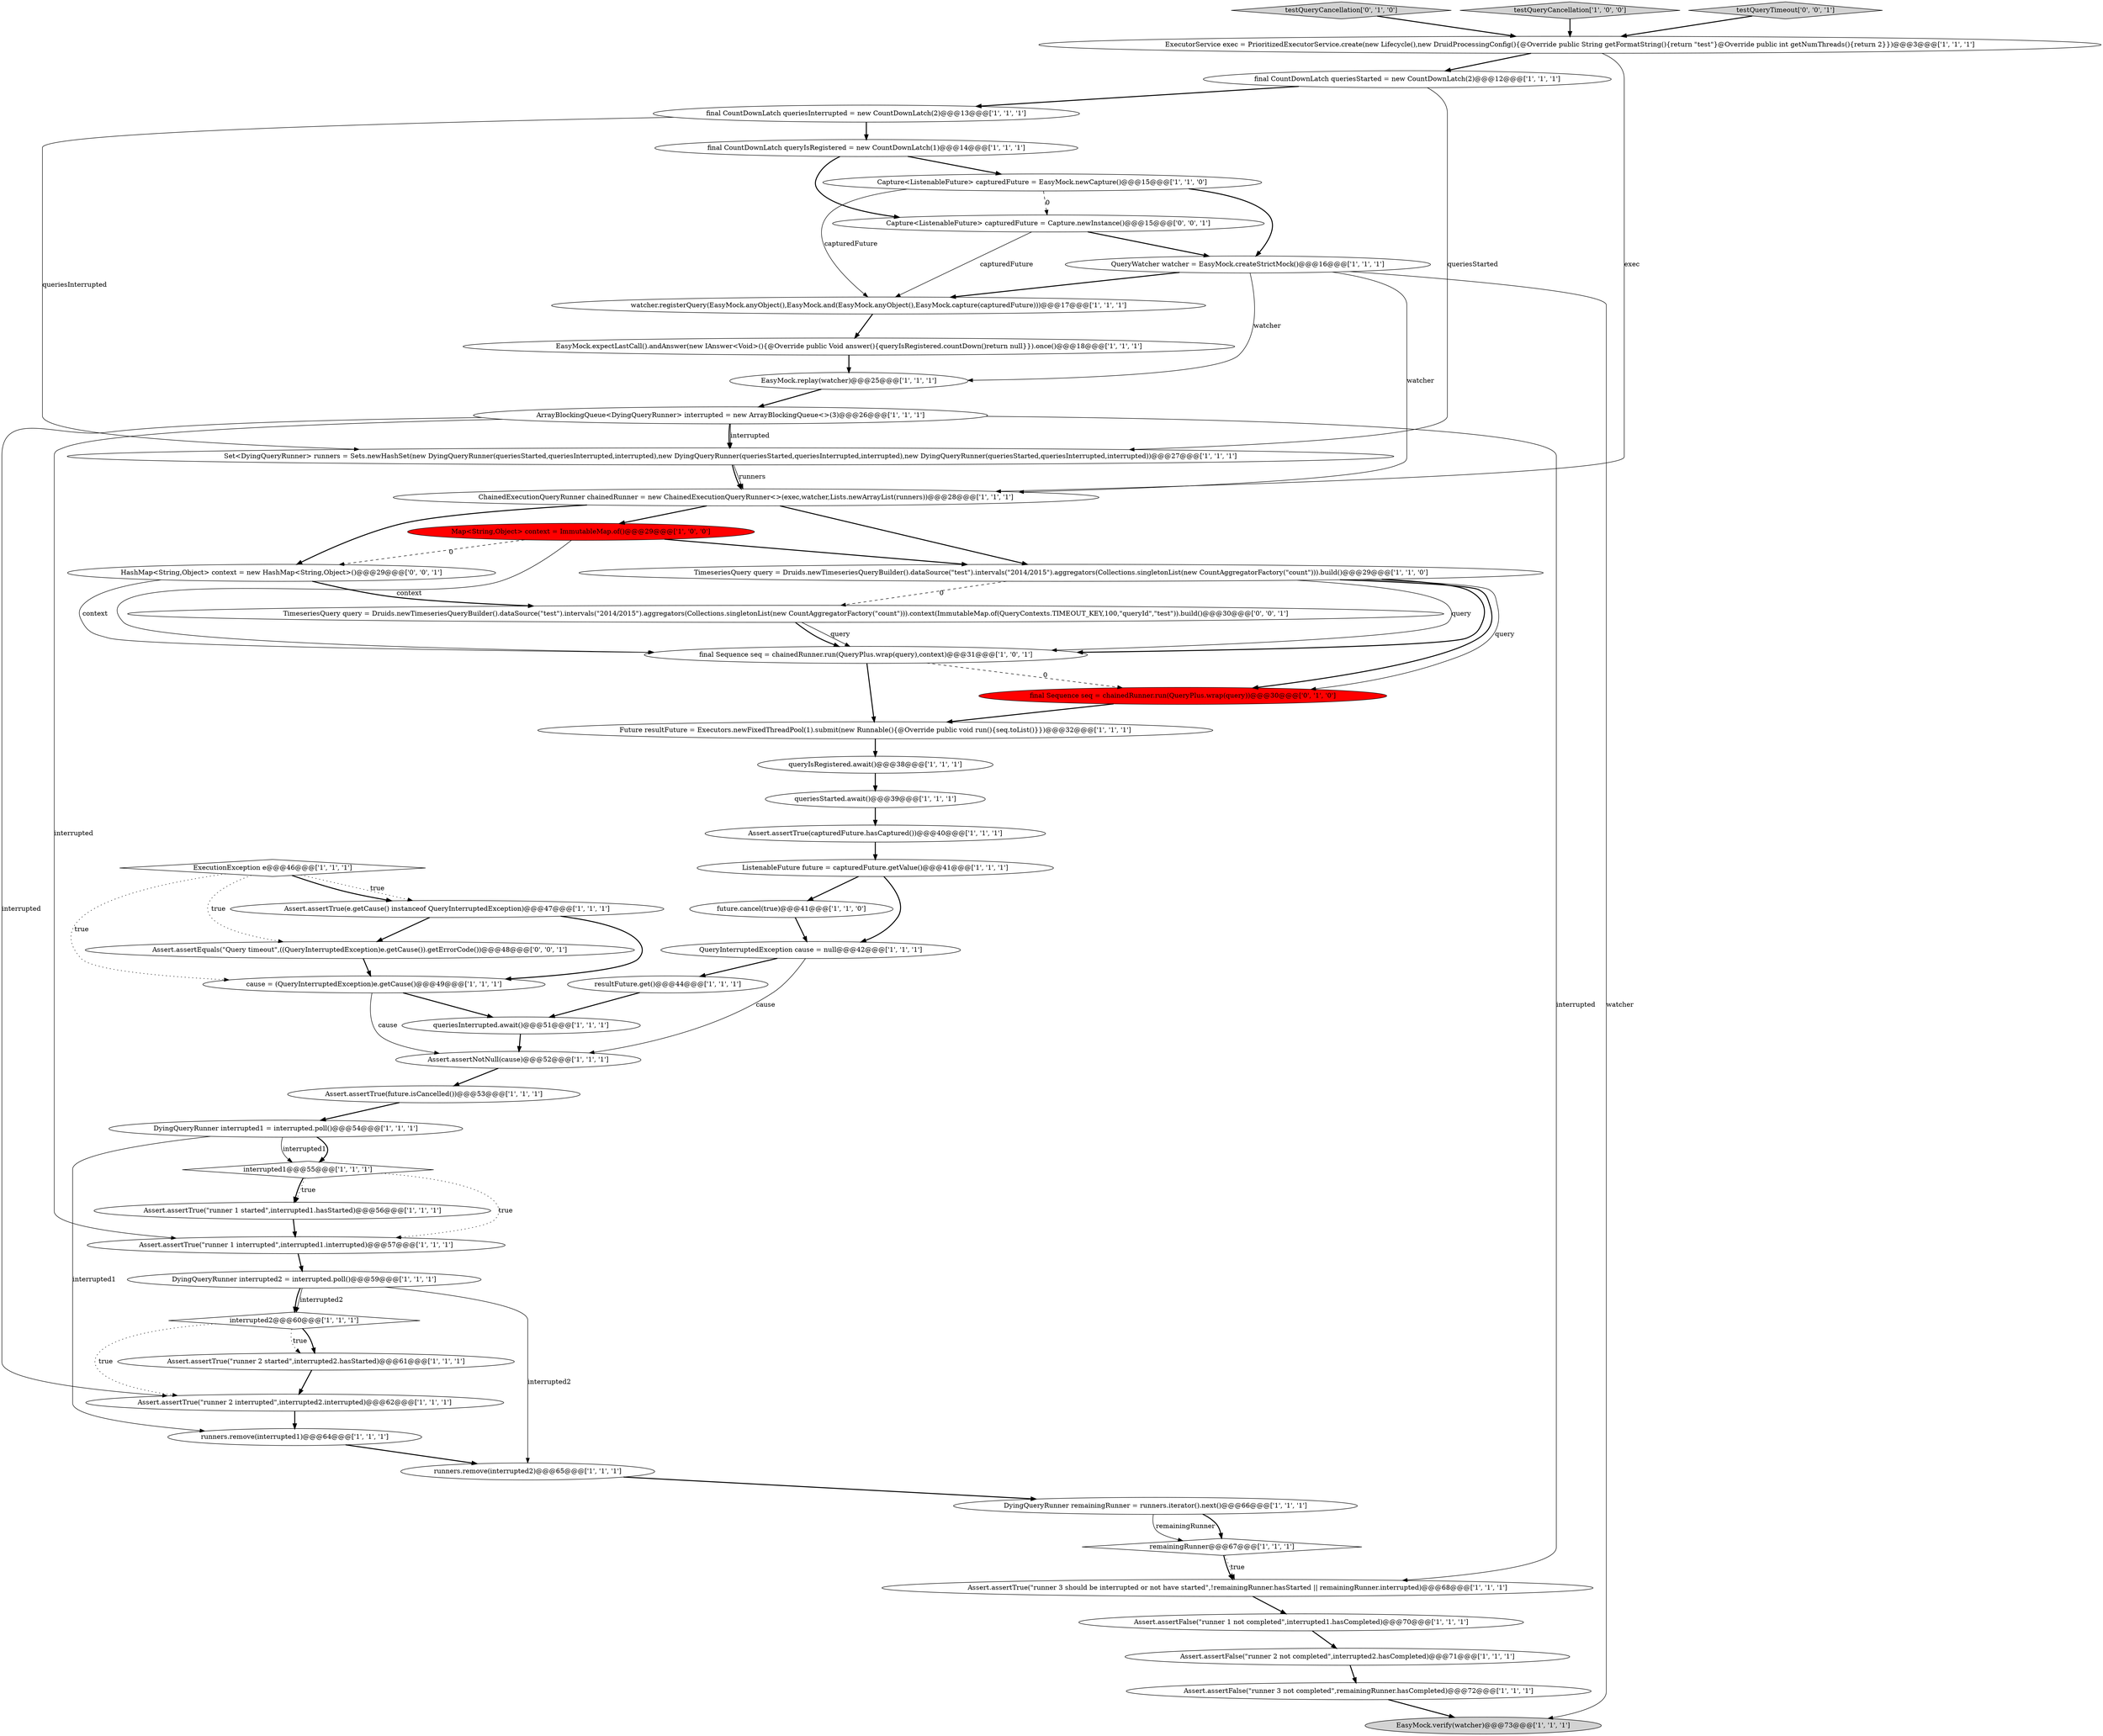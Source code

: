 digraph {
29 [style = filled, label = "EasyMock.verify(watcher)@@@73@@@['1', '1', '1']", fillcolor = lightgray, shape = ellipse image = "AAA0AAABBB1BBB"];
42 [style = filled, label = "EasyMock.expectLastCall().andAnswer(new IAnswer<Void>(){@Override public Void answer(){queryIsRegistered.countDown()return null}}).once()@@@18@@@['1', '1', '1']", fillcolor = white, shape = ellipse image = "AAA0AAABBB1BBB"];
5 [style = filled, label = "DyingQueryRunner interrupted1 = interrupted.poll()@@@54@@@['1', '1', '1']", fillcolor = white, shape = ellipse image = "AAA0AAABBB1BBB"];
47 [style = filled, label = "testQueryCancellation['0', '1', '0']", fillcolor = lightgray, shape = diamond image = "AAA0AAABBB2BBB"];
15 [style = filled, label = "Assert.assertTrue(capturedFuture.hasCaptured())@@@40@@@['1', '1', '1']", fillcolor = white, shape = ellipse image = "AAA0AAABBB1BBB"];
49 [style = filled, label = "HashMap<String,Object> context = new HashMap<String,Object>()@@@29@@@['0', '0', '1']", fillcolor = white, shape = ellipse image = "AAA0AAABBB3BBB"];
23 [style = filled, label = "interrupted1@@@55@@@['1', '1', '1']", fillcolor = white, shape = diamond image = "AAA0AAABBB1BBB"];
46 [style = filled, label = "ListenableFuture future = capturedFuture.getValue()@@@41@@@['1', '1', '1']", fillcolor = white, shape = ellipse image = "AAA0AAABBB1BBB"];
53 [style = filled, label = "Capture<ListenableFuture> capturedFuture = Capture.newInstance()@@@15@@@['0', '0', '1']", fillcolor = white, shape = ellipse image = "AAA0AAABBB3BBB"];
4 [style = filled, label = "Assert.assertTrue(\"runner 1 interrupted\",interrupted1.interrupted)@@@57@@@['1', '1', '1']", fillcolor = white, shape = ellipse image = "AAA0AAABBB1BBB"];
33 [style = filled, label = "final CountDownLatch queryIsRegistered = new CountDownLatch(1)@@@14@@@['1', '1', '1']", fillcolor = white, shape = ellipse image = "AAA0AAABBB1BBB"];
41 [style = filled, label = "Map<String,Object> context = ImmutableMap.of()@@@29@@@['1', '0', '0']", fillcolor = red, shape = ellipse image = "AAA1AAABBB1BBB"];
18 [style = filled, label = "cause = (QueryInterruptedException)e.getCause()@@@49@@@['1', '1', '1']", fillcolor = white, shape = ellipse image = "AAA0AAABBB1BBB"];
39 [style = filled, label = "ExecutionException e@@@46@@@['1', '1', '1']", fillcolor = white, shape = diamond image = "AAA0AAABBB1BBB"];
11 [style = filled, label = "QueryWatcher watcher = EasyMock.createStrictMock()@@@16@@@['1', '1', '1']", fillcolor = white, shape = ellipse image = "AAA0AAABBB1BBB"];
34 [style = filled, label = "queryIsRegistered.await()@@@38@@@['1', '1', '1']", fillcolor = white, shape = ellipse image = "AAA0AAABBB1BBB"];
3 [style = filled, label = "Assert.assertTrue(\"runner 3 should be interrupted or not have started\",!remainingRunner.hasStarted || remainingRunner.interrupted)@@@68@@@['1', '1', '1']", fillcolor = white, shape = ellipse image = "AAA0AAABBB1BBB"];
35 [style = filled, label = "queriesStarted.await()@@@39@@@['1', '1', '1']", fillcolor = white, shape = ellipse image = "AAA0AAABBB1BBB"];
7 [style = filled, label = "DyingQueryRunner interrupted2 = interrupted.poll()@@@59@@@['1', '1', '1']", fillcolor = white, shape = ellipse image = "AAA0AAABBB1BBB"];
17 [style = filled, label = "DyingQueryRunner remainingRunner = runners.iterator().next()@@@66@@@['1', '1', '1']", fillcolor = white, shape = ellipse image = "AAA0AAABBB1BBB"];
22 [style = filled, label = "EasyMock.replay(watcher)@@@25@@@['1', '1', '1']", fillcolor = white, shape = ellipse image = "AAA0AAABBB1BBB"];
27 [style = filled, label = "ArrayBlockingQueue<DyingQueryRunner> interrupted = new ArrayBlockingQueue<>(3)@@@26@@@['1', '1', '1']", fillcolor = white, shape = ellipse image = "AAA0AAABBB1BBB"];
20 [style = filled, label = "Assert.assertFalse(\"runner 3 not completed\",remainingRunner.hasCompleted)@@@72@@@['1', '1', '1']", fillcolor = white, shape = ellipse image = "AAA0AAABBB1BBB"];
6 [style = filled, label = "ExecutorService exec = PrioritizedExecutorService.create(new Lifecycle(),new DruidProcessingConfig(){@Override public String getFormatString(){return \"test\"}@Override public int getNumThreads(){return 2}})@@@3@@@['1', '1', '1']", fillcolor = white, shape = ellipse image = "AAA0AAABBB1BBB"];
24 [style = filled, label = "Assert.assertTrue(future.isCancelled())@@@53@@@['1', '1', '1']", fillcolor = white, shape = ellipse image = "AAA0AAABBB1BBB"];
1 [style = filled, label = "remainingRunner@@@67@@@['1', '1', '1']", fillcolor = white, shape = diamond image = "AAA0AAABBB1BBB"];
32 [style = filled, label = "Assert.assertFalse(\"runner 1 not completed\",interrupted1.hasCompleted)@@@70@@@['1', '1', '1']", fillcolor = white, shape = ellipse image = "AAA0AAABBB1BBB"];
44 [style = filled, label = "final CountDownLatch queriesInterrupted = new CountDownLatch(2)@@@13@@@['1', '1', '1']", fillcolor = white, shape = ellipse image = "AAA0AAABBB1BBB"];
30 [style = filled, label = "Assert.assertTrue(e.getCause() instanceof QueryInterruptedException)@@@47@@@['1', '1', '1']", fillcolor = white, shape = ellipse image = "AAA0AAABBB1BBB"];
31 [style = filled, label = "TimeseriesQuery query = Druids.newTimeseriesQueryBuilder().dataSource(\"test\").intervals(\"2014/2015\").aggregators(Collections.singletonList(new CountAggregatorFactory(\"count\"))).build()@@@29@@@['1', '1', '0']", fillcolor = white, shape = ellipse image = "AAA0AAABBB1BBB"];
2 [style = filled, label = "final Sequence seq = chainedRunner.run(QueryPlus.wrap(query),context)@@@31@@@['1', '0', '1']", fillcolor = white, shape = ellipse image = "AAA0AAABBB1BBB"];
37 [style = filled, label = "final CountDownLatch queriesStarted = new CountDownLatch(2)@@@12@@@['1', '1', '1']", fillcolor = white, shape = ellipse image = "AAA0AAABBB1BBB"];
8 [style = filled, label = "Assert.assertFalse(\"runner 2 not completed\",interrupted2.hasCompleted)@@@71@@@['1', '1', '1']", fillcolor = white, shape = ellipse image = "AAA0AAABBB1BBB"];
13 [style = filled, label = "Future resultFuture = Executors.newFixedThreadPool(1).submit(new Runnable(){@Override public void run(){seq.toList()}})@@@32@@@['1', '1', '1']", fillcolor = white, shape = ellipse image = "AAA0AAABBB1BBB"];
26 [style = filled, label = "QueryInterruptedException cause = null@@@42@@@['1', '1', '1']", fillcolor = white, shape = ellipse image = "AAA0AAABBB1BBB"];
16 [style = filled, label = "Assert.assertTrue(\"runner 2 started\",interrupted2.hasStarted)@@@61@@@['1', '1', '1']", fillcolor = white, shape = ellipse image = "AAA0AAABBB1BBB"];
10 [style = filled, label = "future.cancel(true)@@@41@@@['1', '1', '0']", fillcolor = white, shape = ellipse image = "AAA0AAABBB1BBB"];
0 [style = filled, label = "runners.remove(interrupted1)@@@64@@@['1', '1', '1']", fillcolor = white, shape = ellipse image = "AAA0AAABBB1BBB"];
38 [style = filled, label = "Assert.assertTrue(\"runner 1 started\",interrupted1.hasStarted)@@@56@@@['1', '1', '1']", fillcolor = white, shape = ellipse image = "AAA0AAABBB1BBB"];
14 [style = filled, label = "runners.remove(interrupted2)@@@65@@@['1', '1', '1']", fillcolor = white, shape = ellipse image = "AAA0AAABBB1BBB"];
9 [style = filled, label = "watcher.registerQuery(EasyMock.anyObject(),EasyMock.and(EasyMock.anyObject(),EasyMock.capture(capturedFuture)))@@@17@@@['1', '1', '1']", fillcolor = white, shape = ellipse image = "AAA0AAABBB1BBB"];
43 [style = filled, label = "Assert.assertNotNull(cause)@@@52@@@['1', '1', '1']", fillcolor = white, shape = ellipse image = "AAA0AAABBB1BBB"];
19 [style = filled, label = "interrupted2@@@60@@@['1', '1', '1']", fillcolor = white, shape = diamond image = "AAA0AAABBB1BBB"];
36 [style = filled, label = "testQueryCancellation['1', '0', '0']", fillcolor = lightgray, shape = diamond image = "AAA0AAABBB1BBB"];
45 [style = filled, label = "Assert.assertTrue(\"runner 2 interrupted\",interrupted2.interrupted)@@@62@@@['1', '1', '1']", fillcolor = white, shape = ellipse image = "AAA0AAABBB1BBB"];
48 [style = filled, label = "final Sequence seq = chainedRunner.run(QueryPlus.wrap(query))@@@30@@@['0', '1', '0']", fillcolor = red, shape = ellipse image = "AAA1AAABBB2BBB"];
25 [style = filled, label = "Capture<ListenableFuture> capturedFuture = EasyMock.newCapture()@@@15@@@['1', '1', '0']", fillcolor = white, shape = ellipse image = "AAA0AAABBB1BBB"];
40 [style = filled, label = "ChainedExecutionQueryRunner chainedRunner = new ChainedExecutionQueryRunner<>(exec,watcher,Lists.newArrayList(runners))@@@28@@@['1', '1', '1']", fillcolor = white, shape = ellipse image = "AAA0AAABBB1BBB"];
28 [style = filled, label = "Set<DyingQueryRunner> runners = Sets.newHashSet(new DyingQueryRunner(queriesStarted,queriesInterrupted,interrupted),new DyingQueryRunner(queriesStarted,queriesInterrupted,interrupted),new DyingQueryRunner(queriesStarted,queriesInterrupted,interrupted))@@@27@@@['1', '1', '1']", fillcolor = white, shape = ellipse image = "AAA0AAABBB1BBB"];
50 [style = filled, label = "Assert.assertEquals(\"Query timeout\",((QueryInterruptedException)e.getCause()).getErrorCode())@@@48@@@['0', '0', '1']", fillcolor = white, shape = ellipse image = "AAA0AAABBB3BBB"];
51 [style = filled, label = "TimeseriesQuery query = Druids.newTimeseriesQueryBuilder().dataSource(\"test\").intervals(\"2014/2015\").aggregators(Collections.singletonList(new CountAggregatorFactory(\"count\"))).context(ImmutableMap.of(QueryContexts.TIMEOUT_KEY,100,\"queryId\",\"test\")).build()@@@30@@@['0', '0', '1']", fillcolor = white, shape = ellipse image = "AAA0AAABBB3BBB"];
52 [style = filled, label = "testQueryTimeout['0', '0', '1']", fillcolor = lightgray, shape = diamond image = "AAA0AAABBB3BBB"];
21 [style = filled, label = "resultFuture.get()@@@44@@@['1', '1', '1']", fillcolor = white, shape = ellipse image = "AAA0AAABBB1BBB"];
12 [style = filled, label = "queriesInterrupted.await()@@@51@@@['1', '1', '1']", fillcolor = white, shape = ellipse image = "AAA0AAABBB1BBB"];
40->49 [style = bold, label=""];
27->28 [style = bold, label=""];
39->18 [style = dotted, label="true"];
38->4 [style = bold, label=""];
49->51 [style = bold, label=""];
14->17 [style = bold, label=""];
19->45 [style = dotted, label="true"];
53->11 [style = bold, label=""];
11->9 [style = bold, label=""];
30->18 [style = bold, label=""];
1->3 [style = dotted, label="true"];
0->14 [style = bold, label=""];
23->4 [style = dotted, label="true"];
8->20 [style = bold, label=""];
53->9 [style = solid, label="capturedFuture"];
5->23 [style = solid, label="interrupted1"];
33->25 [style = bold, label=""];
11->40 [style = solid, label="watcher"];
43->24 [style = bold, label=""];
27->28 [style = solid, label="interrupted"];
31->48 [style = bold, label=""];
45->0 [style = bold, label=""];
40->31 [style = bold, label=""];
27->4 [style = solid, label="interrupted"];
36->6 [style = bold, label=""];
13->34 [style = bold, label=""];
7->19 [style = solid, label="interrupted2"];
31->48 [style = solid, label="query"];
47->6 [style = bold, label=""];
37->28 [style = solid, label="queriesStarted"];
5->23 [style = bold, label=""];
16->45 [style = bold, label=""];
31->51 [style = dashed, label="0"];
50->18 [style = bold, label=""];
18->12 [style = bold, label=""];
31->2 [style = bold, label=""];
10->26 [style = bold, label=""];
24->5 [style = bold, label=""];
2->48 [style = dashed, label="0"];
27->45 [style = solid, label="interrupted"];
34->35 [style = bold, label=""];
42->22 [style = bold, label=""];
48->13 [style = bold, label=""];
49->2 [style = solid, label="context"];
17->1 [style = solid, label="remainingRunner"];
9->42 [style = bold, label=""];
17->1 [style = bold, label=""];
35->15 [style = bold, label=""];
39->50 [style = dotted, label="true"];
11->22 [style = solid, label="watcher"];
51->2 [style = solid, label="query"];
25->53 [style = dashed, label="0"];
44->33 [style = bold, label=""];
46->10 [style = bold, label=""];
1->3 [style = bold, label=""];
28->40 [style = solid, label="runners"];
39->30 [style = dotted, label="true"];
18->43 [style = solid, label="cause"];
30->50 [style = bold, label=""];
4->7 [style = bold, label=""];
5->0 [style = solid, label="interrupted1"];
19->16 [style = bold, label=""];
26->21 [style = bold, label=""];
21->12 [style = bold, label=""];
6->37 [style = bold, label=""];
23->38 [style = dotted, label="true"];
32->8 [style = bold, label=""];
6->40 [style = solid, label="exec"];
51->2 [style = bold, label=""];
25->9 [style = solid, label="capturedFuture"];
52->6 [style = bold, label=""];
37->44 [style = bold, label=""];
7->14 [style = solid, label="interrupted2"];
41->31 [style = bold, label=""];
12->43 [style = bold, label=""];
7->19 [style = bold, label=""];
28->40 [style = bold, label=""];
20->29 [style = bold, label=""];
26->43 [style = solid, label="cause"];
31->2 [style = solid, label="query"];
27->3 [style = solid, label="interrupted"];
41->2 [style = solid, label="context"];
33->53 [style = bold, label=""];
2->13 [style = bold, label=""];
39->30 [style = bold, label=""];
41->49 [style = dashed, label="0"];
46->26 [style = bold, label=""];
22->27 [style = bold, label=""];
25->11 [style = bold, label=""];
23->38 [style = bold, label=""];
40->41 [style = bold, label=""];
19->16 [style = dotted, label="true"];
15->46 [style = bold, label=""];
3->32 [style = bold, label=""];
44->28 [style = solid, label="queriesInterrupted"];
11->29 [style = solid, label="watcher"];
}
